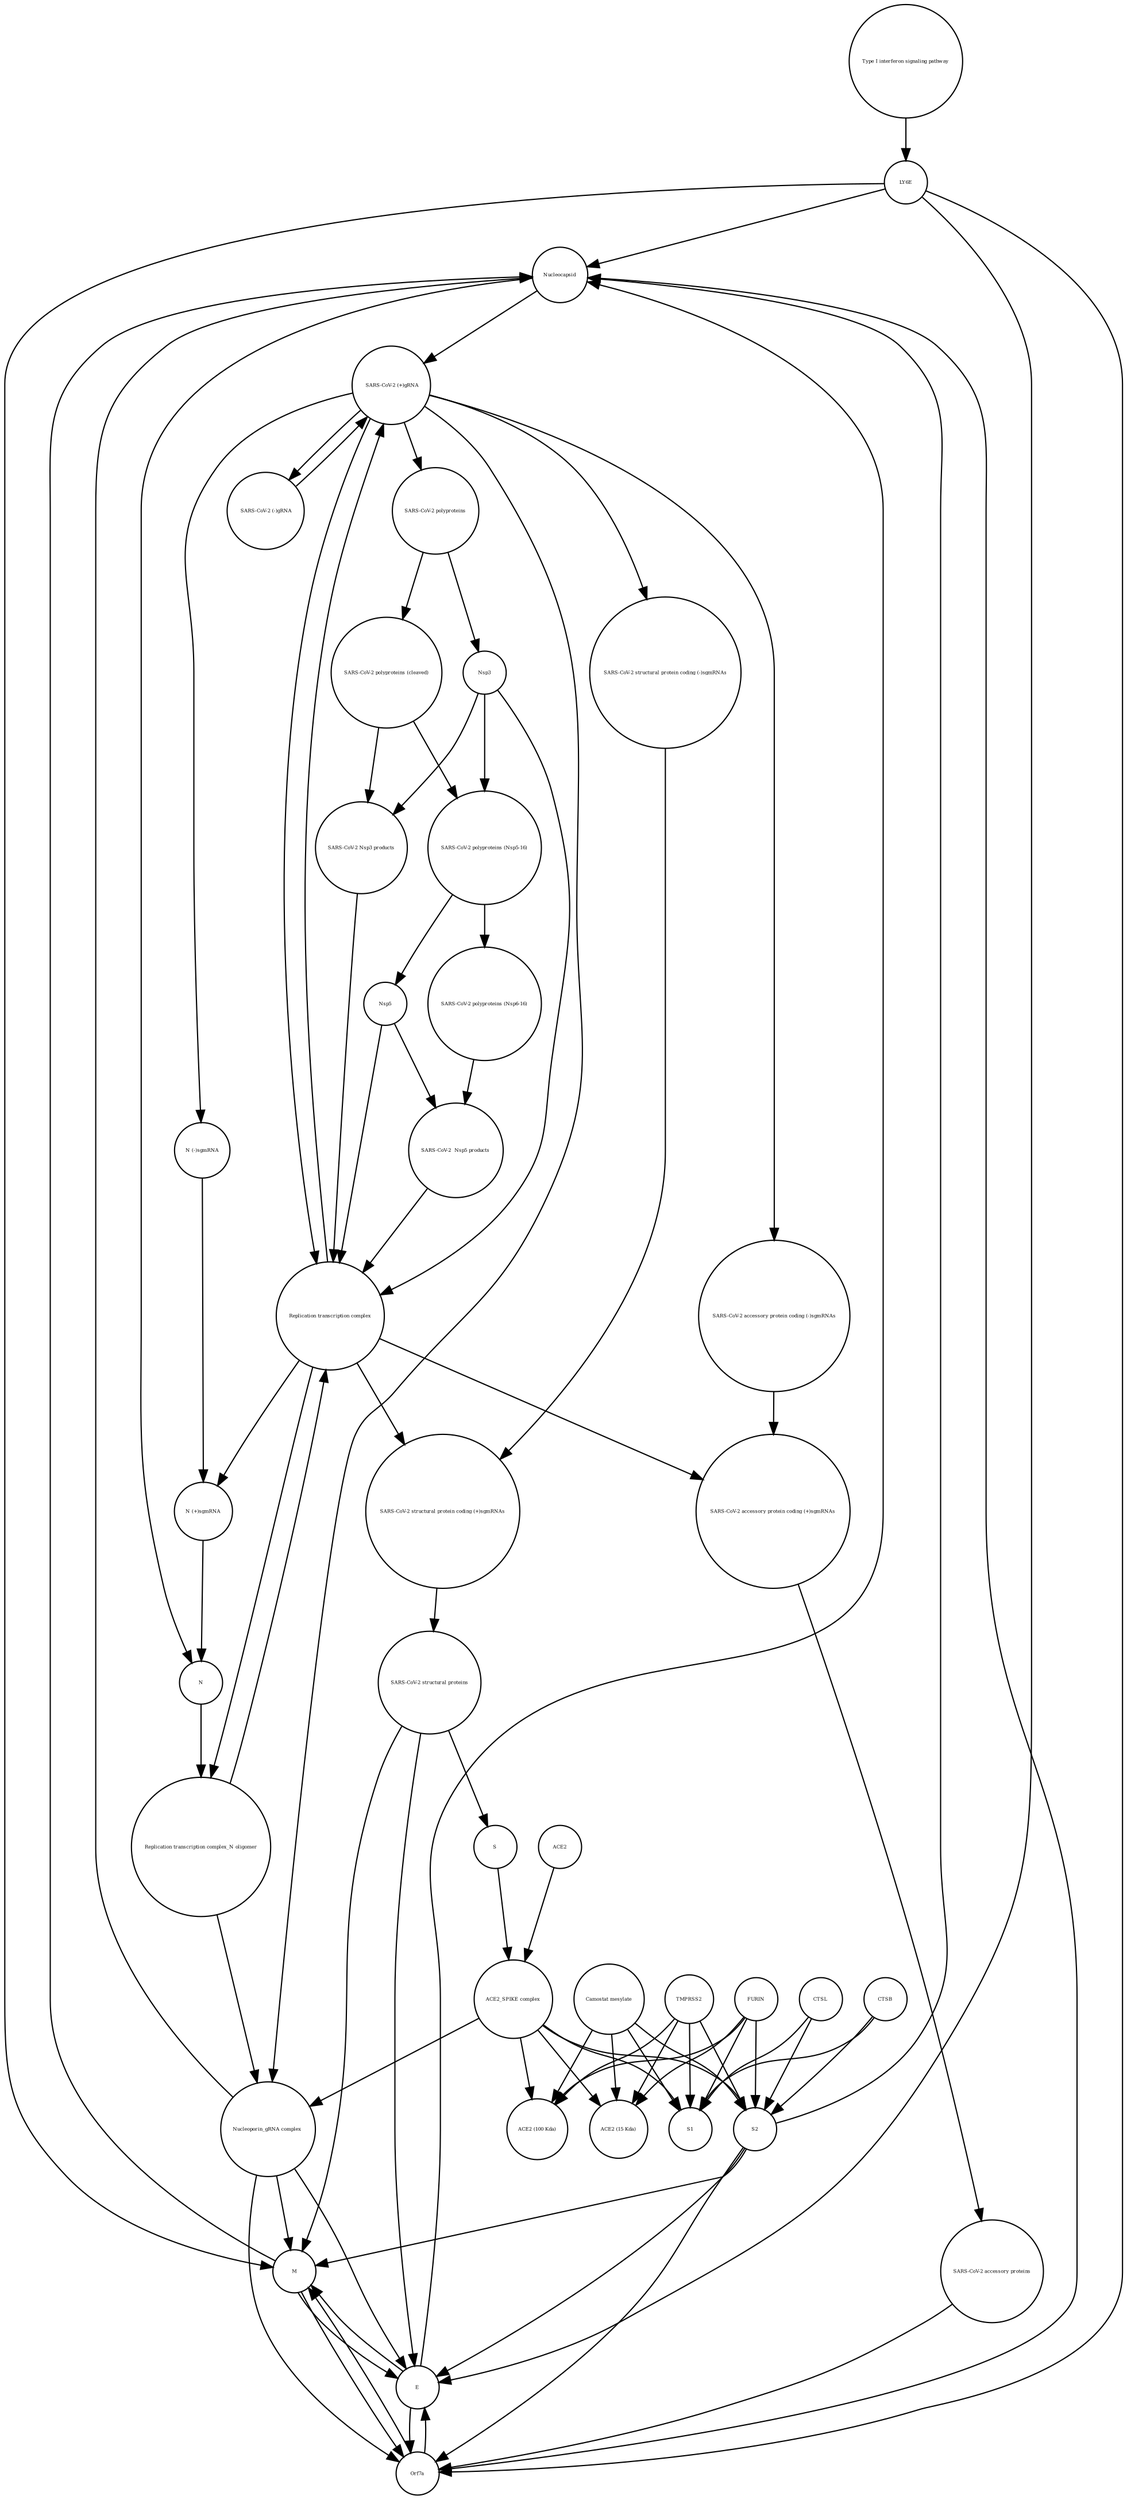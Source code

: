 strict digraph  {
"Type I interferon signaling pathway" [annotation="", bipartite=0, cls=phenotype, fontsize=4, label="Type I interferon signaling pathway", shape=circle];
LY6E [annotation="", bipartite=0, cls=macromolecule, fontsize=4, label=LY6E, shape=circle];
"SARS-CoV-2 structural protein coding (+)sgmRNAs" [annotation="", bipartite=0, cls=complex, fontsize=4, label="SARS-CoV-2 structural protein coding (+)sgmRNAs", shape=circle];
S [annotation="", bipartite=0, cls="macromolecule multimer", fontsize=4, label=S, shape=circle];
Nsp3 [annotation="", bipartite=0, cls=macromolecule, fontsize=4, label=Nsp3, shape=circle];
"ACE2 (100 Kda)" [annotation="", bipartite=0, cls=macromolecule, fontsize=4, label="ACE2 (100 Kda)", shape=circle];
" SARS-CoV-2 (+)gRNA" [annotation="", bipartite=0, cls="nucleic acid feature", fontsize=4, label=" SARS-CoV-2 (+)gRNA", shape=circle];
Nucleocapsid [annotation="", bipartite=0, cls=complex, fontsize=4, label=Nucleocapsid, shape=circle];
"Replication transcription complex" [annotation="", bipartite=0, cls=complex, fontsize=4, label="Replication transcription complex", shape=circle];
ACE2 [annotation="", bipartite=0, cls=macromolecule, fontsize=4, label=ACE2, shape=circle];
Nsp5 [annotation="", bipartite=0, cls=macromolecule, fontsize=4, label=Nsp5, shape=circle];
"Camostat mesylate" [annotation="urn_miriam_pubchem.compound_2536", bipartite=0, cls="simple chemical", fontsize=4, label="Camostat mesylate", shape=circle];
"SARS-CoV-2  Nsp5 products" [annotation="", bipartite=0, cls=complex, fontsize=4, label="SARS-CoV-2  Nsp5 products", shape=circle];
"SARS-CoV-2 accessory protein coding (-)sgmRNAs" [annotation="", bipartite=0, cls=complex, fontsize=4, label="SARS-CoV-2 accessory protein coding (-)sgmRNAs", shape=circle];
" SARS-CoV-2 (-)gRNA" [annotation="", bipartite=0, cls="nucleic acid feature", fontsize=4, label=" SARS-CoV-2 (-)gRNA", shape=circle];
"Replication transcription complex_N oligomer" [annotation="", bipartite=0, cls=complex, fontsize=4, label="Replication transcription complex_N oligomer", shape=circle];
Orf7a [annotation="", bipartite=0, cls=macromolecule, fontsize=4, label=Orf7a, shape=circle];
E [annotation="", bipartite=0, cls=macromolecule, fontsize=4, label=E, shape=circle];
CTSB [annotation="", bipartite=0, cls=macromolecule, fontsize=4, label=CTSB, shape=circle];
"SARS-CoV-2 polyproteins" [annotation="", bipartite=0, cls=complex, fontsize=4, label="SARS-CoV-2 polyproteins", shape=circle];
"ACE2 (15 Kda)" [annotation="", bipartite=0, cls=macromolecule, fontsize=4, label="ACE2 (15 Kda)", shape=circle];
"SARS-CoV-2 polyproteins (Nsp6-16)" [annotation="", bipartite=0, cls=complex, fontsize=4, label="SARS-CoV-2 polyproteins (Nsp6-16)", shape=circle];
"N (+)sgmRNA" [annotation="", bipartite=0, cls="nucleic acid feature", fontsize=4, label="N (+)sgmRNA", shape=circle];
TMPRSS2 [annotation="", bipartite=0, cls=macromolecule, fontsize=4, label=TMPRSS2, shape=circle];
S1 [annotation="", bipartite=0, cls=macromolecule, fontsize=4, label=S1, shape=circle];
"ACE2_SPIKE complex" [annotation="", bipartite=0, cls=complex, fontsize=4, label="ACE2_SPIKE complex", shape=circle];
"SARS-CoV-2 structural protein coding (-)sgmRNAs" [annotation="", bipartite=0, cls=complex, fontsize=4, label="SARS-CoV-2 structural protein coding (-)sgmRNAs", shape=circle];
M [annotation="", bipartite=0, cls=macromolecule, fontsize=4, label=M, shape=circle];
"Nucleoporin_gRNA complex " [annotation="", bipartite=0, cls=complex, fontsize=4, label="Nucleoporin_gRNA complex ", shape=circle];
"SARS-CoV-2 polyproteins (cleaved)" [annotation="", bipartite=0, cls=complex, fontsize=4, label="SARS-CoV-2 polyproteins (cleaved)", shape=circle];
"SARS-CoV-2 Nsp3 products" [annotation="", bipartite=0, cls=complex, fontsize=4, label="SARS-CoV-2 Nsp3 products", shape=circle];
"N (-)sgmRNA" [annotation="", bipartite=0, cls="nucleic acid feature", fontsize=4, label="N (-)sgmRNA", shape=circle];
N [annotation="", bipartite=0, cls="macromolecule multimer", fontsize=4, label=N, shape=circle];
"SARS-CoV-2 structural proteins" [annotation="", bipartite=0, cls=complex, fontsize=4, label="SARS-CoV-2 structural proteins", shape=circle];
"SARS-CoV-2 polyproteins (Nsp5-16)" [annotation="", bipartite=0, cls=complex, fontsize=4, label="SARS-CoV-2 polyproteins (Nsp5-16)", shape=circle];
FURIN [annotation="", bipartite=0, cls=macromolecule, fontsize=4, label=FURIN, shape=circle];
"SARS-CoV-2 accessory proteins" [annotation="", bipartite=0, cls=complex, fontsize=4, label="SARS-CoV-2 accessory proteins", shape=circle];
CTSL [annotation="", bipartite=0, cls=macromolecule, fontsize=4, label=CTSL, shape=circle];
"SARS-CoV-2 accessory protein coding (+)sgmRNAs" [annotation="", bipartite=0, cls=complex, fontsize=4, label="SARS-CoV-2 accessory protein coding (+)sgmRNAs", shape=circle];
S2 [annotation="", bipartite=0, cls=macromolecule, fontsize=4, label=S2, shape=circle];
"Type I interferon signaling pathway" -> LY6E  [annotation="", interaction_type=stimulation];
LY6E -> Orf7a  [annotation="urn_miriam_doi_10.1101%2F2020.03.05.979260|urn_miriam_doi_10.1101%2F2020.04.02.021469", interaction_type=inhibition];
LY6E -> E  [annotation="urn_miriam_doi_10.1101%2F2020.03.05.979260|urn_miriam_doi_10.1101%2F2020.04.02.021469", interaction_type=inhibition];
LY6E -> Nucleocapsid  [annotation="urn_miriam_doi_10.1101%2F2020.03.05.979260|urn_miriam_doi_10.1101%2F2020.04.02.021469", interaction_type=inhibition];
LY6E -> M  [annotation="urn_miriam_doi_10.1101%2F2020.03.05.979260|urn_miriam_doi_10.1101%2F2020.04.02.021469", interaction_type=inhibition];
"SARS-CoV-2 structural protein coding (+)sgmRNAs" -> "SARS-CoV-2 structural proteins"  [annotation="", interaction_type=production];
S -> "ACE2_SPIKE complex"  [annotation="", interaction_type=production];
Nsp3 -> "Replication transcription complex"  [annotation="", interaction_type=production];
Nsp3 -> "SARS-CoV-2 polyproteins (Nsp5-16)"  [annotation="", interaction_type=catalysis];
Nsp3 -> "SARS-CoV-2 Nsp3 products"  [annotation="", interaction_type=catalysis];
" SARS-CoV-2 (+)gRNA" -> " SARS-CoV-2 (-)gRNA"  [annotation="", interaction_type=production];
" SARS-CoV-2 (+)gRNA" -> "Nucleoporin_gRNA complex "  [annotation="", interaction_type=production];
" SARS-CoV-2 (+)gRNA" -> "Replication transcription complex"  [annotation="", interaction_type=production];
" SARS-CoV-2 (+)gRNA" -> "SARS-CoV-2 structural protein coding (-)sgmRNAs"  [annotation="", interaction_type=production];
" SARS-CoV-2 (+)gRNA" -> "SARS-CoV-2 polyproteins"  [annotation="", interaction_type=production];
" SARS-CoV-2 (+)gRNA" -> "SARS-CoV-2 accessory protein coding (-)sgmRNAs"  [annotation="", interaction_type=production];
" SARS-CoV-2 (+)gRNA" -> "N (-)sgmRNA"  [annotation="", interaction_type=production];
Nucleocapsid -> " SARS-CoV-2 (+)gRNA"  [annotation="", interaction_type=production];
Nucleocapsid -> N  [annotation="", interaction_type=production];
"Replication transcription complex" -> "SARS-CoV-2 structural protein coding (+)sgmRNAs"  [annotation="", interaction_type="necessary stimulation"];
"Replication transcription complex" -> "SARS-CoV-2 accessory protein coding (+)sgmRNAs"  [annotation="", interaction_type="necessary stimulation"];
"Replication transcription complex" -> "Replication transcription complex_N oligomer"  [annotation="", interaction_type=production];
"Replication transcription complex" -> "N (+)sgmRNA"  [annotation="", interaction_type="necessary stimulation"];
"Replication transcription complex" -> " SARS-CoV-2 (+)gRNA"  [annotation="", interaction_type="necessary stimulation"];
ACE2 -> "ACE2_SPIKE complex"  [annotation="", interaction_type=production];
Nsp5 -> "Replication transcription complex"  [annotation="", interaction_type=production];
Nsp5 -> "SARS-CoV-2  Nsp5 products"  [annotation="", interaction_type=catalysis];
"Camostat mesylate" -> "ACE2 (15 Kda)"  [annotation="", interaction_type=inhibition];
"Camostat mesylate" -> S1  [annotation="", interaction_type=inhibition];
"Camostat mesylate" -> "ACE2 (100 Kda)"  [annotation="", interaction_type=inhibition];
"Camostat mesylate" -> S2  [annotation="", interaction_type=inhibition];
"SARS-CoV-2  Nsp5 products" -> "Replication transcription complex"  [annotation="", interaction_type=production];
"SARS-CoV-2 accessory protein coding (-)sgmRNAs" -> "SARS-CoV-2 accessory protein coding (+)sgmRNAs"  [annotation="", interaction_type=production];
" SARS-CoV-2 (-)gRNA" -> " SARS-CoV-2 (+)gRNA"  [annotation="", interaction_type=production];
"Replication transcription complex_N oligomer" -> "Nucleoporin_gRNA complex "  [annotation="", interaction_type=production];
"Replication transcription complex_N oligomer" -> "Replication transcription complex"  [annotation="", interaction_type=production];
Orf7a -> E  [annotation="", interaction_type=production];
Orf7a -> Nucleocapsid  [annotation="", interaction_type=production];
Orf7a -> M  [annotation="", interaction_type=production];
E -> Orf7a  [annotation="", interaction_type=production];
E -> M  [annotation="", interaction_type=production];
E -> Nucleocapsid  [annotation="", interaction_type=production];
CTSB -> S1  [annotation=urn_miriam_pubmed_32142651, interaction_type=catalysis];
CTSB -> S2  [annotation=urn_miriam_pubmed_32142651, interaction_type=catalysis];
"SARS-CoV-2 polyproteins" -> "SARS-CoV-2 polyproteins (cleaved)"  [annotation=urn_miriam_pubmed_31226023, interaction_type=catalysis];
"SARS-CoV-2 polyproteins" -> Nsp3  [annotation=urn_miriam_pubmed_31226023, interaction_type=catalysis];
"SARS-CoV-2 polyproteins (Nsp6-16)" -> "SARS-CoV-2  Nsp5 products"  [annotation="", interaction_type=production];
"N (+)sgmRNA" -> N  [annotation="", interaction_type=production];
TMPRSS2 -> "ACE2 (15 Kda)"  [annotation="", interaction_type=catalysis];
TMPRSS2 -> S1  [annotation="", interaction_type=catalysis];
TMPRSS2 -> "ACE2 (100 Kda)"  [annotation="", interaction_type=catalysis];
TMPRSS2 -> S2  [annotation="", interaction_type=catalysis];
"ACE2_SPIKE complex" -> S1  [annotation="", interaction_type=production];
"ACE2_SPIKE complex" -> S2  [annotation="", interaction_type=production];
"ACE2_SPIKE complex" -> "ACE2 (15 Kda)"  [annotation="", interaction_type=production];
"ACE2_SPIKE complex" -> "ACE2 (100 Kda)"  [annotation="", interaction_type=production];
"ACE2_SPIKE complex" -> "Nucleoporin_gRNA complex "  [annotation="urn_miriam_pubmed_32142651|urn_miriam_pubmed_32094589", interaction_type=stimulation];
"SARS-CoV-2 structural protein coding (-)sgmRNAs" -> "SARS-CoV-2 structural protein coding (+)sgmRNAs"  [annotation="", interaction_type=production];
M -> Orf7a  [annotation="", interaction_type=production];
M -> E  [annotation="", interaction_type=production];
M -> Nucleocapsid  [annotation="", interaction_type=production];
"Nucleoporin_gRNA complex " -> Orf7a  [annotation="", interaction_type=production];
"Nucleoporin_gRNA complex " -> E  [annotation="", interaction_type=production];
"Nucleoporin_gRNA complex " -> Nucleocapsid  [annotation="", interaction_type=production];
"Nucleoporin_gRNA complex " -> M  [annotation="", interaction_type=production];
"SARS-CoV-2 polyproteins (cleaved)" -> "SARS-CoV-2 polyproteins (Nsp5-16)"  [annotation="", interaction_type=production];
"SARS-CoV-2 polyproteins (cleaved)" -> "SARS-CoV-2 Nsp3 products"  [annotation="", interaction_type=production];
"SARS-CoV-2 Nsp3 products" -> "Replication transcription complex"  [annotation="", interaction_type=production];
"N (-)sgmRNA" -> "N (+)sgmRNA"  [annotation="", interaction_type=production];
N -> "Replication transcription complex_N oligomer"  [annotation="", interaction_type=production];
"SARS-CoV-2 structural proteins" -> M  [annotation="", interaction_type=production];
"SARS-CoV-2 structural proteins" -> E  [annotation="", interaction_type=production];
"SARS-CoV-2 structural proteins" -> S  [annotation="", interaction_type=production];
"SARS-CoV-2 polyproteins (Nsp5-16)" -> Nsp5  [annotation="", interaction_type=catalysis];
"SARS-CoV-2 polyproteins (Nsp5-16)" -> "SARS-CoV-2 polyproteins (Nsp6-16)"  [annotation="", interaction_type=catalysis];
FURIN -> "ACE2 (15 Kda)"  [annotation="", interaction_type=catalysis];
FURIN -> S1  [annotation="", interaction_type=catalysis];
FURIN -> "ACE2 (100 Kda)"  [annotation="", interaction_type=catalysis];
FURIN -> S2  [annotation="", interaction_type=catalysis];
"SARS-CoV-2 accessory proteins" -> Orf7a  [annotation="", interaction_type=production];
CTSL -> S1  [annotation=urn_miriam_pubmed_32142651, interaction_type=catalysis];
CTSL -> S2  [annotation=urn_miriam_pubmed_32142651, interaction_type=catalysis];
"SARS-CoV-2 accessory protein coding (+)sgmRNAs" -> "SARS-CoV-2 accessory proteins"  [annotation="", interaction_type=production];
S2 -> Orf7a  [annotation="", interaction_type=stimulation];
S2 -> E  [annotation="", interaction_type=stimulation];
S2 -> Nucleocapsid  [annotation="", interaction_type=stimulation];
S2 -> M  [annotation="", interaction_type=stimulation];
}
